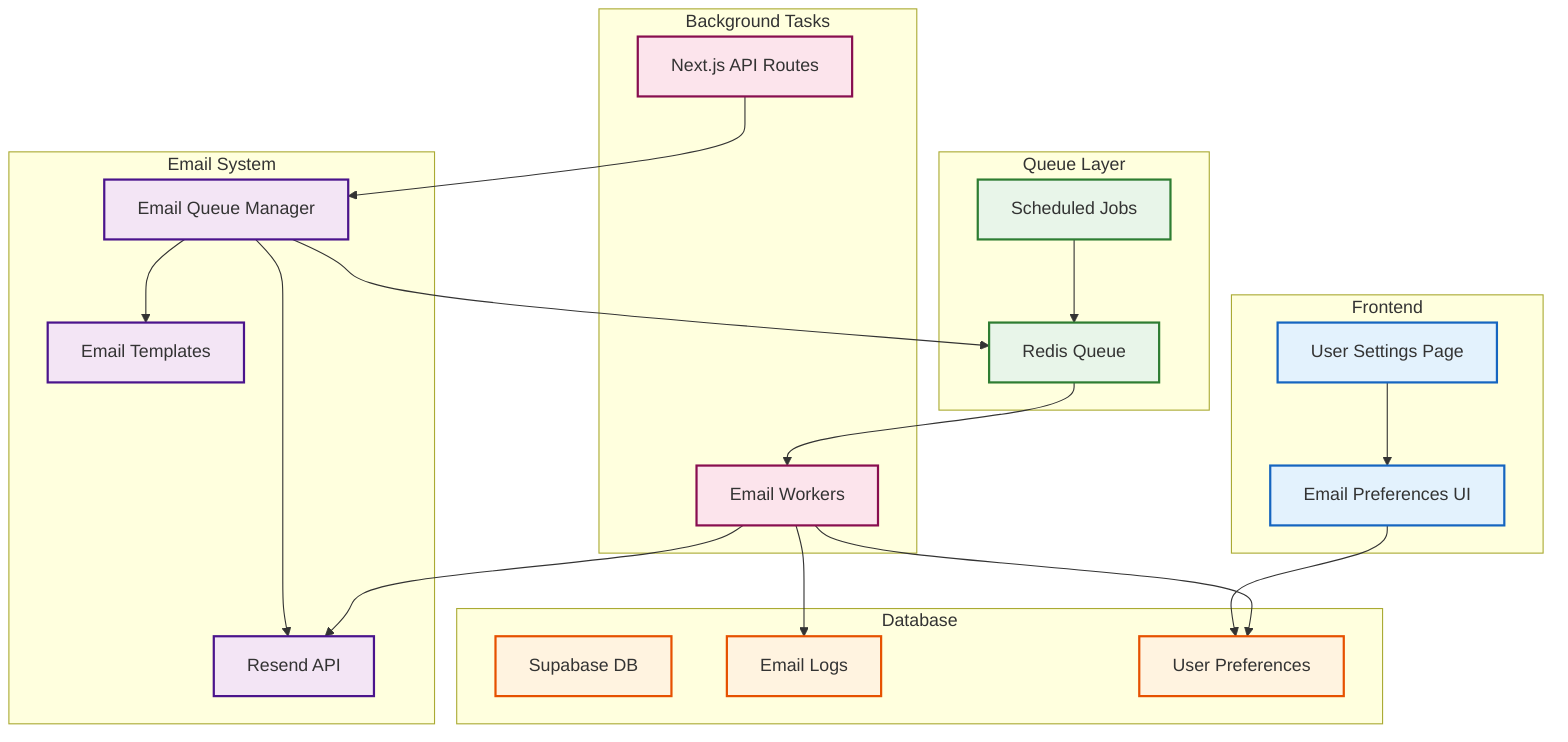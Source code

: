 graph TD
    subgraph Frontend
        A[User Settings Page]
        B[Email Preferences UI]
    end

    subgraph Email System
        C[Resend API]
        D[Email Templates]
        E[Email Queue Manager]
    end

    subgraph Queue Layer
        F[Redis Queue]
        G[Scheduled Jobs]
    end

    subgraph Database
        H[Supabase DB]
        I[Email Logs]
        J[User Preferences]
    end

    subgraph Background Tasks
        K[Next.js API Routes]
        L[Email Workers]
    end

    A --> B
    B --> J
    K --> E
    E --> C
    E --> D
    E --> F
    F --> L
    L --> C
    L --> I
    L --> J
    G --> F
    
    classDef frontend fill:#e3f2fd,stroke:#1565c0,stroke-width:2px
    classDef email fill:#f3e5f5,stroke:#4a148c,stroke-width:2px
    classDef queue fill:#e8f5e9,stroke:#2e7d32,stroke-width:2px
    classDef db fill:#fff3e0,stroke:#e65100,stroke-width:2px
    classDef tasks fill:#fce4ec,stroke:#880e4f,stroke-width:2px
    
    class A,B frontend
    class C,D,E email
    class F,G queue
    class H,I,J db
    class K,L tasks